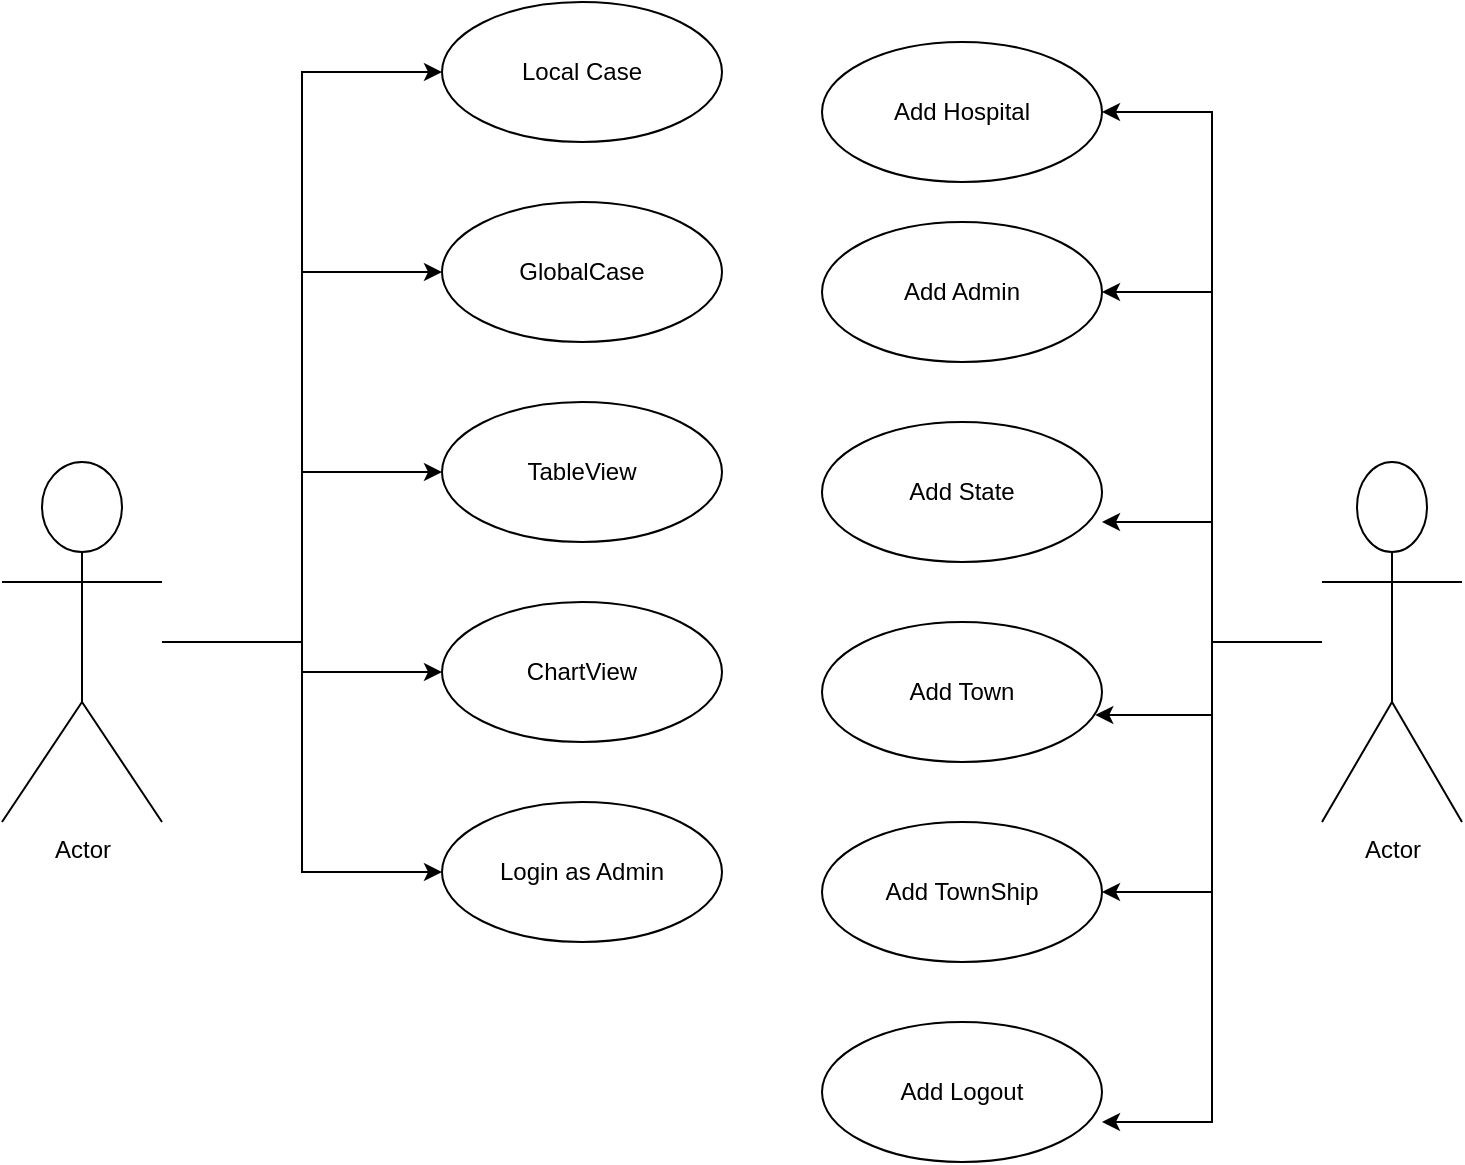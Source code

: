 <mxfile version="13.6.5" type="github">
  <diagram id="wwXl_6YrcjqA7V3bA41w" name="Page-1">
    <mxGraphModel dx="1106" dy="668" grid="1" gridSize="10" guides="1" tooltips="1" connect="1" arrows="1" fold="1" page="1" pageScale="1" pageWidth="850" pageHeight="1100" math="0" shadow="0">
      <root>
        <mxCell id="0" />
        <mxCell id="1" parent="0" />
        <mxCell id="6fThYQZeVxCAYw7YzBTK-12" style="edgeStyle=orthogonalEdgeStyle;rounded=0;orthogonalLoop=1;jettySize=auto;html=1;entryX=0;entryY=0.5;entryDx=0;entryDy=0;" edge="1" parent="1" source="6fThYQZeVxCAYw7YzBTK-1" target="6fThYQZeVxCAYw7YzBTK-2">
          <mxGeometry relative="1" as="geometry" />
        </mxCell>
        <mxCell id="6fThYQZeVxCAYw7YzBTK-13" style="edgeStyle=orthogonalEdgeStyle;rounded=0;orthogonalLoop=1;jettySize=auto;html=1;" edge="1" parent="1" source="6fThYQZeVxCAYw7YzBTK-1" target="6fThYQZeVxCAYw7YzBTK-5">
          <mxGeometry relative="1" as="geometry" />
        </mxCell>
        <mxCell id="6fThYQZeVxCAYw7YzBTK-14" style="edgeStyle=orthogonalEdgeStyle;rounded=0;orthogonalLoop=1;jettySize=auto;html=1;entryX=0;entryY=0.5;entryDx=0;entryDy=0;" edge="1" parent="1" source="6fThYQZeVxCAYw7YzBTK-1" target="6fThYQZeVxCAYw7YzBTK-4">
          <mxGeometry relative="1" as="geometry" />
        </mxCell>
        <mxCell id="6fThYQZeVxCAYw7YzBTK-15" style="edgeStyle=orthogonalEdgeStyle;rounded=0;orthogonalLoop=1;jettySize=auto;html=1;entryX=0;entryY=0.5;entryDx=0;entryDy=0;" edge="1" parent="1" source="6fThYQZeVxCAYw7YzBTK-1" target="6fThYQZeVxCAYw7YzBTK-3">
          <mxGeometry relative="1" as="geometry" />
        </mxCell>
        <mxCell id="6fThYQZeVxCAYw7YzBTK-19" style="edgeStyle=orthogonalEdgeStyle;rounded=0;orthogonalLoop=1;jettySize=auto;html=1;entryX=0;entryY=0.5;entryDx=0;entryDy=0;" edge="1" parent="1" source="6fThYQZeVxCAYw7YzBTK-1" target="6fThYQZeVxCAYw7YzBTK-18">
          <mxGeometry relative="1" as="geometry" />
        </mxCell>
        <mxCell id="6fThYQZeVxCAYw7YzBTK-1" value="Actor" style="shape=umlActor;verticalLabelPosition=bottom;verticalAlign=top;html=1;" vertex="1" parent="1">
          <mxGeometry x="50" y="260" width="80" height="180" as="geometry" />
        </mxCell>
        <mxCell id="6fThYQZeVxCAYw7YzBTK-2" value="Local Case" style="ellipse;whiteSpace=wrap;html=1;" vertex="1" parent="1">
          <mxGeometry x="270" y="30" width="140" height="70" as="geometry" />
        </mxCell>
        <mxCell id="6fThYQZeVxCAYw7YzBTK-3" value="GlobalCase" style="ellipse;whiteSpace=wrap;html=1;" vertex="1" parent="1">
          <mxGeometry x="270" y="130" width="140" height="70" as="geometry" />
        </mxCell>
        <mxCell id="6fThYQZeVxCAYw7YzBTK-4" value="TableView" style="ellipse;whiteSpace=wrap;html=1;" vertex="1" parent="1">
          <mxGeometry x="270" y="230" width="140" height="70" as="geometry" />
        </mxCell>
        <mxCell id="6fThYQZeVxCAYw7YzBTK-5" value="ChartView" style="ellipse;whiteSpace=wrap;html=1;" vertex="1" parent="1">
          <mxGeometry x="270" y="330" width="140" height="70" as="geometry" />
        </mxCell>
        <mxCell id="6fThYQZeVxCAYw7YzBTK-16" value="Add State" style="ellipse;whiteSpace=wrap;html=1;" vertex="1" parent="1">
          <mxGeometry x="460" y="240" width="140" height="70" as="geometry" />
        </mxCell>
        <mxCell id="6fThYQZeVxCAYw7YzBTK-17" value="Add Admin" style="ellipse;whiteSpace=wrap;html=1;" vertex="1" parent="1">
          <mxGeometry x="460" y="140" width="140" height="70" as="geometry" />
        </mxCell>
        <mxCell id="6fThYQZeVxCAYw7YzBTK-18" value="Login as Admin" style="ellipse;whiteSpace=wrap;html=1;" vertex="1" parent="1">
          <mxGeometry x="270" y="430" width="140" height="70" as="geometry" />
        </mxCell>
        <mxCell id="6fThYQZeVxCAYw7YzBTK-20" value="Add Town" style="ellipse;whiteSpace=wrap;html=1;" vertex="1" parent="1">
          <mxGeometry x="460" y="340" width="140" height="70" as="geometry" />
        </mxCell>
        <mxCell id="6fThYQZeVxCAYw7YzBTK-21" value="Add TownShip" style="ellipse;whiteSpace=wrap;html=1;" vertex="1" parent="1">
          <mxGeometry x="460" y="440" width="140" height="70" as="geometry" />
        </mxCell>
        <mxCell id="6fThYQZeVxCAYw7YzBTK-22" value="Add Hospital" style="ellipse;whiteSpace=wrap;html=1;" vertex="1" parent="1">
          <mxGeometry x="460" y="50" width="140" height="70" as="geometry" />
        </mxCell>
        <mxCell id="6fThYQZeVxCAYw7YzBTK-23" value="Add Logout" style="ellipse;whiteSpace=wrap;html=1;" vertex="1" parent="1">
          <mxGeometry x="460" y="540" width="140" height="70" as="geometry" />
        </mxCell>
        <mxCell id="6fThYQZeVxCAYw7YzBTK-25" style="edgeStyle=orthogonalEdgeStyle;rounded=0;orthogonalLoop=1;jettySize=auto;html=1;entryX=1;entryY=0.5;entryDx=0;entryDy=0;" edge="1" parent="1" source="6fThYQZeVxCAYw7YzBTK-24" target="6fThYQZeVxCAYw7YzBTK-22">
          <mxGeometry relative="1" as="geometry" />
        </mxCell>
        <mxCell id="6fThYQZeVxCAYw7YzBTK-26" style="edgeStyle=orthogonalEdgeStyle;rounded=0;orthogonalLoop=1;jettySize=auto;html=1;entryX=1;entryY=0.5;entryDx=0;entryDy=0;" edge="1" parent="1" source="6fThYQZeVxCAYw7YzBTK-24" target="6fThYQZeVxCAYw7YzBTK-17">
          <mxGeometry relative="1" as="geometry" />
        </mxCell>
        <mxCell id="6fThYQZeVxCAYw7YzBTK-27" style="edgeStyle=orthogonalEdgeStyle;rounded=0;orthogonalLoop=1;jettySize=auto;html=1;entryX=1;entryY=0.714;entryDx=0;entryDy=0;entryPerimeter=0;" edge="1" parent="1" source="6fThYQZeVxCAYw7YzBTK-24" target="6fThYQZeVxCAYw7YzBTK-16">
          <mxGeometry relative="1" as="geometry" />
        </mxCell>
        <mxCell id="6fThYQZeVxCAYw7YzBTK-28" style="edgeStyle=orthogonalEdgeStyle;rounded=0;orthogonalLoop=1;jettySize=auto;html=1;entryX=0.976;entryY=0.664;entryDx=0;entryDy=0;entryPerimeter=0;" edge="1" parent="1" source="6fThYQZeVxCAYw7YzBTK-24" target="6fThYQZeVxCAYw7YzBTK-20">
          <mxGeometry relative="1" as="geometry" />
        </mxCell>
        <mxCell id="6fThYQZeVxCAYw7YzBTK-29" style="edgeStyle=orthogonalEdgeStyle;rounded=0;orthogonalLoop=1;jettySize=auto;html=1;entryX=1;entryY=0.5;entryDx=0;entryDy=0;" edge="1" parent="1" source="6fThYQZeVxCAYw7YzBTK-24" target="6fThYQZeVxCAYw7YzBTK-21">
          <mxGeometry relative="1" as="geometry" />
        </mxCell>
        <mxCell id="6fThYQZeVxCAYw7YzBTK-30" style="edgeStyle=orthogonalEdgeStyle;rounded=0;orthogonalLoop=1;jettySize=auto;html=1;entryX=1;entryY=0.714;entryDx=0;entryDy=0;entryPerimeter=0;" edge="1" parent="1" source="6fThYQZeVxCAYw7YzBTK-24" target="6fThYQZeVxCAYw7YzBTK-23">
          <mxGeometry relative="1" as="geometry" />
        </mxCell>
        <mxCell id="6fThYQZeVxCAYw7YzBTK-24" value="Actor" style="shape=umlActor;verticalLabelPosition=bottom;verticalAlign=top;html=1;" vertex="1" parent="1">
          <mxGeometry x="710" y="260" width="70" height="180" as="geometry" />
        </mxCell>
      </root>
    </mxGraphModel>
  </diagram>
</mxfile>
